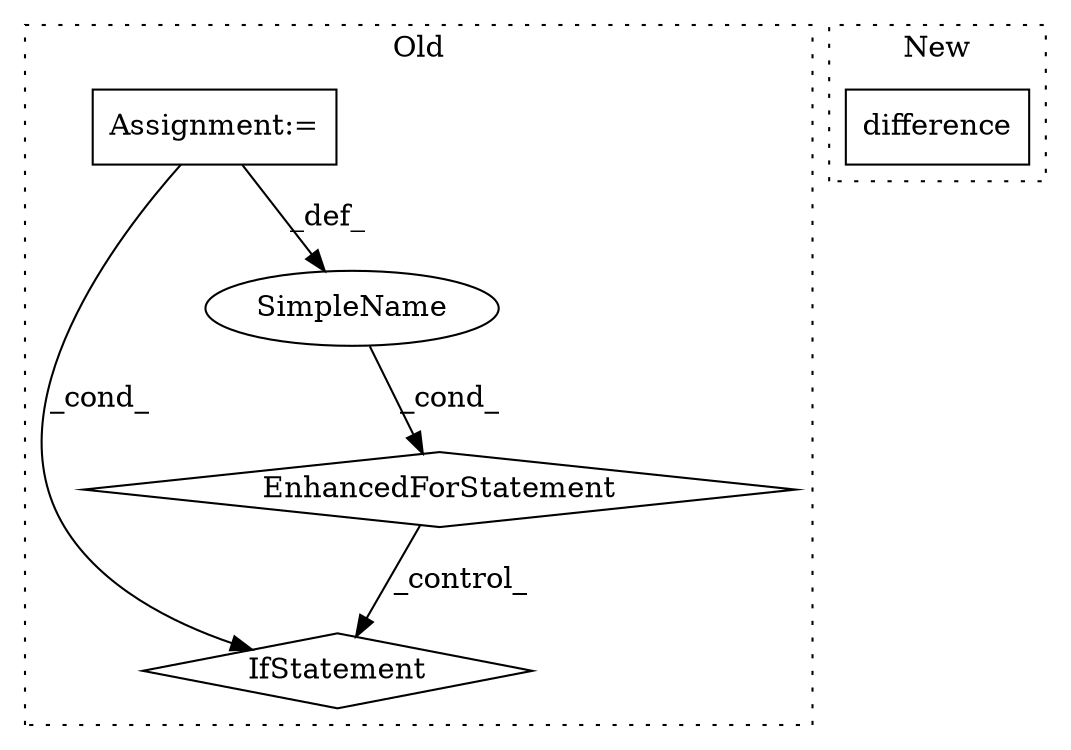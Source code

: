 digraph G {
subgraph cluster0 {
1 [label="EnhancedForStatement" a="70" s="2353,2462" l="77,2" shape="diamond"];
3 [label="Assignment:=" a="7" s="2353,2462" l="77,2" shape="box"];
4 [label="IfStatement" a="25" s="2474,2506" l="12,2" shape="diamond"];
5 [label="SimpleName" a="42" s="2434" l="5" shape="ellipse"];
label = "Old";
style="dotted";
}
subgraph cluster1 {
2 [label="difference" a="32" s="3278,3300" l="11,1" shape="box"];
label = "New";
style="dotted";
}
1 -> 4 [label="_control_"];
3 -> 4 [label="_cond_"];
3 -> 5 [label="_def_"];
5 -> 1 [label="_cond_"];
}